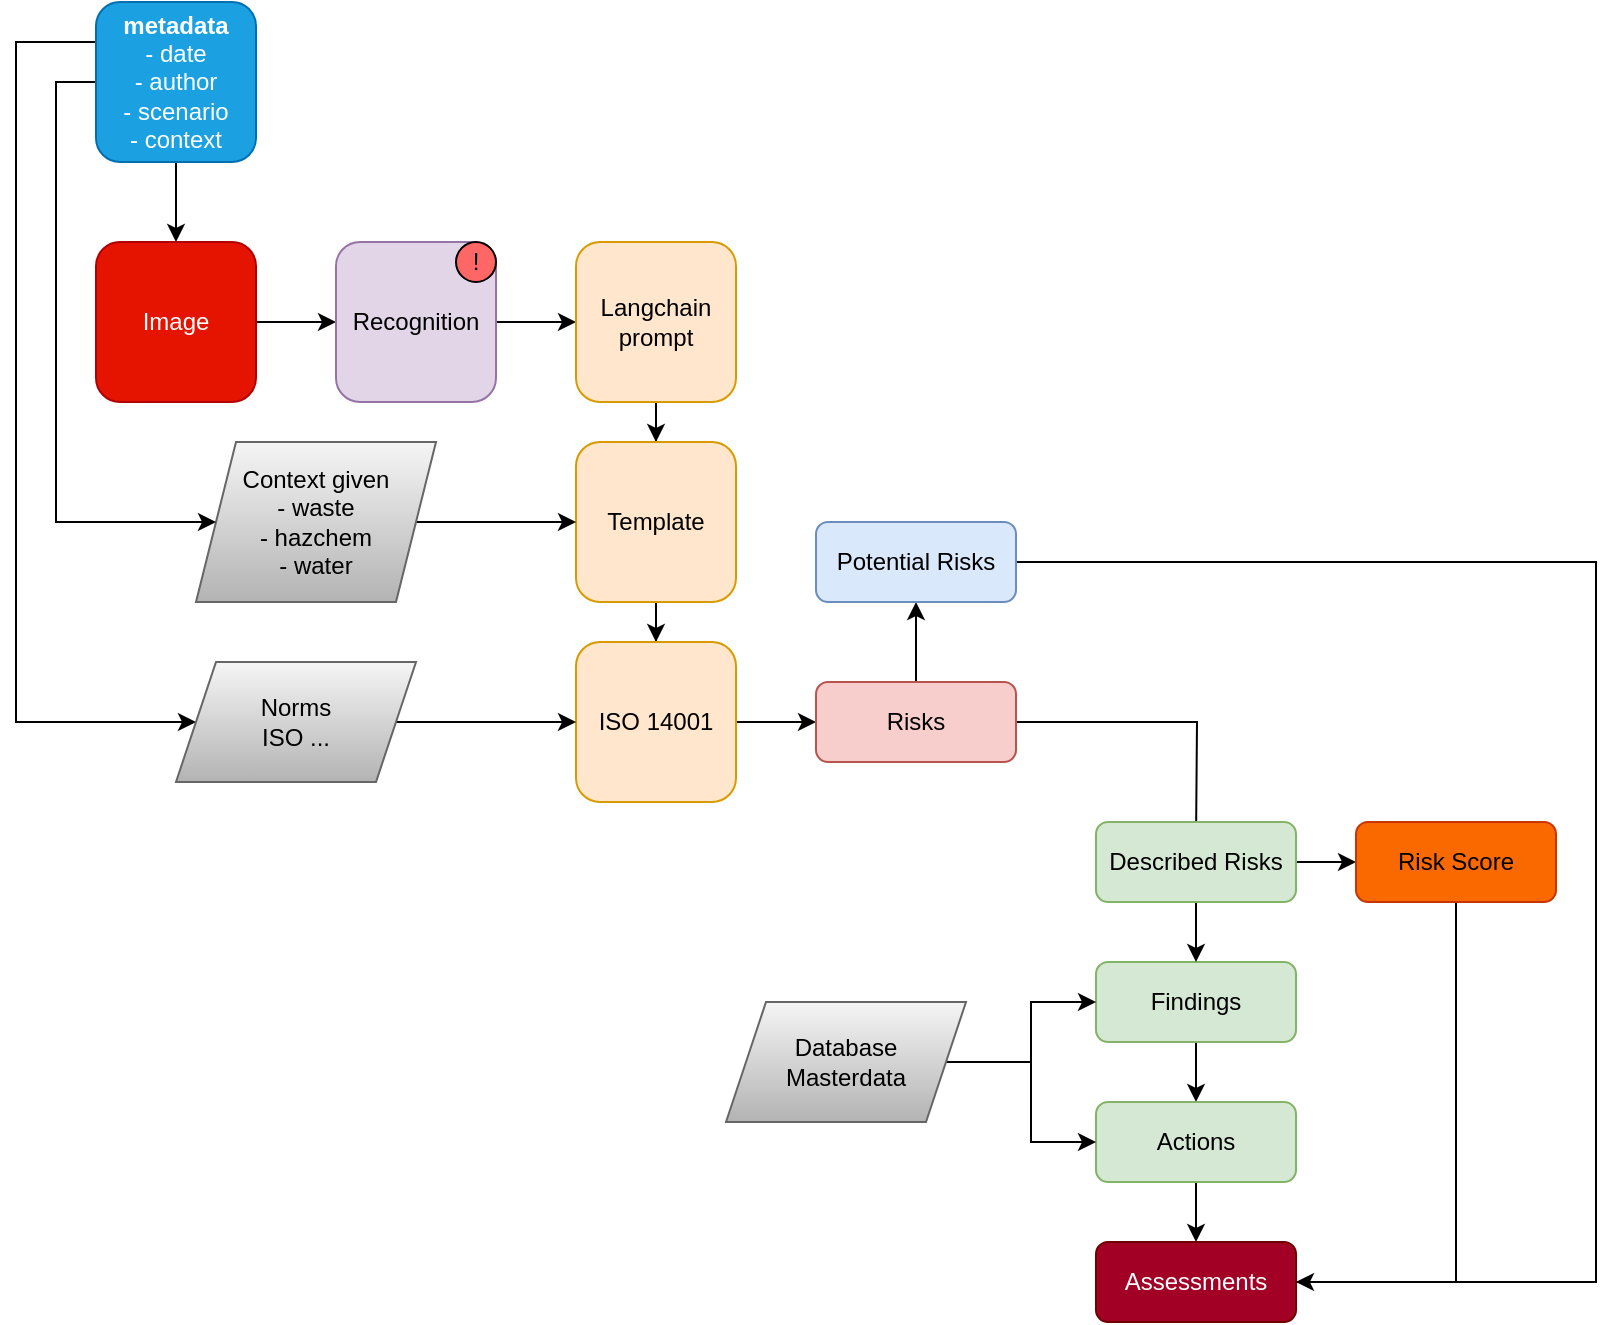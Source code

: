 <mxfile version="24.3.1" type="github">
  <diagram name="Page-1" id="k_aOBrfTD1fjt1JlveB1">
    <mxGraphModel dx="2864" dy="884" grid="1" gridSize="10" guides="1" tooltips="1" connect="1" arrows="1" fold="1" page="1" pageScale="1" pageWidth="850" pageHeight="1100" math="0" shadow="0">
      <root>
        <mxCell id="0" />
        <mxCell id="1" parent="0" />
        <mxCell id="f1cd0eRbfjragtLEMJ1P-14" value="" style="edgeStyle=orthogonalEdgeStyle;rounded=0;orthogonalLoop=1;jettySize=auto;html=1;" edge="1" parent="1" source="f1cd0eRbfjragtLEMJ1P-1" target="f1cd0eRbfjragtLEMJ1P-2">
          <mxGeometry relative="1" as="geometry" />
        </mxCell>
        <mxCell id="f1cd0eRbfjragtLEMJ1P-1" value="Image" style="whiteSpace=wrap;html=1;aspect=fixed;rounded=1;fillColor=#e51400;strokeColor=#B20000;fontColor=#ffffff;" vertex="1" parent="1">
          <mxGeometry x="40" y="120" width="80" height="80" as="geometry" />
        </mxCell>
        <mxCell id="f1cd0eRbfjragtLEMJ1P-15" value="" style="edgeStyle=orthogonalEdgeStyle;rounded=0;orthogonalLoop=1;jettySize=auto;html=1;" edge="1" parent="1" source="f1cd0eRbfjragtLEMJ1P-2" target="f1cd0eRbfjragtLEMJ1P-3">
          <mxGeometry relative="1" as="geometry" />
        </mxCell>
        <mxCell id="f1cd0eRbfjragtLEMJ1P-2" value="Recognition" style="whiteSpace=wrap;html=1;aspect=fixed;rounded=1;fillColor=#e1d5e7;strokeColor=#9673a6;" vertex="1" parent="1">
          <mxGeometry x="160" y="120" width="80" height="80" as="geometry" />
        </mxCell>
        <mxCell id="f1cd0eRbfjragtLEMJ1P-16" value="" style="edgeStyle=orthogonalEdgeStyle;rounded=0;orthogonalLoop=1;jettySize=auto;html=1;" edge="1" parent="1" source="f1cd0eRbfjragtLEMJ1P-3" target="f1cd0eRbfjragtLEMJ1P-4">
          <mxGeometry relative="1" as="geometry" />
        </mxCell>
        <mxCell id="f1cd0eRbfjragtLEMJ1P-3" value="Langchain prompt" style="whiteSpace=wrap;html=1;aspect=fixed;rounded=1;fillColor=#ffe6cc;strokeColor=#d79b00;" vertex="1" parent="1">
          <mxGeometry x="280" y="120" width="80" height="80" as="geometry" />
        </mxCell>
        <mxCell id="f1cd0eRbfjragtLEMJ1P-17" value="" style="edgeStyle=orthogonalEdgeStyle;rounded=0;orthogonalLoop=1;jettySize=auto;html=1;" edge="1" parent="1" source="f1cd0eRbfjragtLEMJ1P-4" target="f1cd0eRbfjragtLEMJ1P-5">
          <mxGeometry relative="1" as="geometry" />
        </mxCell>
        <mxCell id="f1cd0eRbfjragtLEMJ1P-4" value="Template" style="whiteSpace=wrap;html=1;aspect=fixed;rounded=1;fillColor=#ffe6cc;strokeColor=#d79b00;" vertex="1" parent="1">
          <mxGeometry x="280" y="220" width="80" height="80" as="geometry" />
        </mxCell>
        <mxCell id="f1cd0eRbfjragtLEMJ1P-18" style="edgeStyle=orthogonalEdgeStyle;rounded=0;orthogonalLoop=1;jettySize=auto;html=1;entryX=0;entryY=0.5;entryDx=0;entryDy=0;" edge="1" parent="1" source="f1cd0eRbfjragtLEMJ1P-5" target="f1cd0eRbfjragtLEMJ1P-8">
          <mxGeometry relative="1" as="geometry" />
        </mxCell>
        <mxCell id="f1cd0eRbfjragtLEMJ1P-5" value="ISO 14001" style="whiteSpace=wrap;html=1;aspect=fixed;rounded=1;fillColor=#ffe6cc;strokeColor=#d79b00;" vertex="1" parent="1">
          <mxGeometry x="280" y="320" width="80" height="80" as="geometry" />
        </mxCell>
        <mxCell id="f1cd0eRbfjragtLEMJ1P-19" value="" style="edgeStyle=orthogonalEdgeStyle;rounded=0;orthogonalLoop=1;jettySize=auto;html=1;" edge="1" parent="1" source="f1cd0eRbfjragtLEMJ1P-8" target="f1cd0eRbfjragtLEMJ1P-10">
          <mxGeometry relative="1" as="geometry" />
        </mxCell>
        <mxCell id="f1cd0eRbfjragtLEMJ1P-20" style="edgeStyle=orthogonalEdgeStyle;rounded=0;orthogonalLoop=1;jettySize=auto;html=1;" edge="1" parent="1" source="f1cd0eRbfjragtLEMJ1P-8">
          <mxGeometry relative="1" as="geometry">
            <mxPoint x="590" y="420" as="targetPoint" />
          </mxGeometry>
        </mxCell>
        <mxCell id="f1cd0eRbfjragtLEMJ1P-8" value="Risks" style="rounded=1;whiteSpace=wrap;html=1;fillColor=#f8cecc;strokeColor=#b85450;" vertex="1" parent="1">
          <mxGeometry x="400" y="340" width="100" height="40" as="geometry" />
        </mxCell>
        <mxCell id="f1cd0eRbfjragtLEMJ1P-29" value="" style="edgeStyle=orthogonalEdgeStyle;rounded=0;orthogonalLoop=1;jettySize=auto;html=1;" edge="1" parent="1" source="f1cd0eRbfjragtLEMJ1P-9" target="f1cd0eRbfjragtLEMJ1P-28">
          <mxGeometry relative="1" as="geometry" />
        </mxCell>
        <mxCell id="f1cd0eRbfjragtLEMJ1P-9" value="Findings" style="rounded=1;whiteSpace=wrap;html=1;fillColor=#d5e8d4;strokeColor=#82b366;" vertex="1" parent="1">
          <mxGeometry x="540" y="480" width="100" height="40" as="geometry" />
        </mxCell>
        <mxCell id="f1cd0eRbfjragtLEMJ1P-38" style="edgeStyle=orthogonalEdgeStyle;rounded=0;orthogonalLoop=1;jettySize=auto;html=1;entryX=0;entryY=0.5;entryDx=0;entryDy=0;" edge="1" parent="1" source="f1cd0eRbfjragtLEMJ1P-10" target="f1cd0eRbfjragtLEMJ1P-30">
          <mxGeometry relative="1" as="geometry">
            <Array as="points">
              <mxPoint x="790" y="280" />
              <mxPoint x="790" y="640" />
            </Array>
          </mxGeometry>
        </mxCell>
        <mxCell id="f1cd0eRbfjragtLEMJ1P-10" value="Potential Risks" style="rounded=1;whiteSpace=wrap;html=1;fillColor=#dae8fc;strokeColor=#6c8ebf;" vertex="1" parent="1">
          <mxGeometry x="400" y="260" width="100" height="40" as="geometry" />
        </mxCell>
        <mxCell id="f1cd0eRbfjragtLEMJ1P-13" value="" style="edgeStyle=orthogonalEdgeStyle;rounded=0;orthogonalLoop=1;jettySize=auto;html=1;" edge="1" parent="1" source="f1cd0eRbfjragtLEMJ1P-11" target="f1cd0eRbfjragtLEMJ1P-9">
          <mxGeometry relative="1" as="geometry" />
        </mxCell>
        <mxCell id="f1cd0eRbfjragtLEMJ1P-33" value="" style="edgeStyle=orthogonalEdgeStyle;rounded=0;orthogonalLoop=1;jettySize=auto;html=1;" edge="1" parent="1" source="f1cd0eRbfjragtLEMJ1P-11" target="f1cd0eRbfjragtLEMJ1P-32">
          <mxGeometry relative="1" as="geometry" />
        </mxCell>
        <mxCell id="f1cd0eRbfjragtLEMJ1P-11" value="Described Risks" style="rounded=1;whiteSpace=wrap;html=1;fillColor=#d5e8d4;strokeColor=#82b366;" vertex="1" parent="1">
          <mxGeometry x="540" y="410" width="100" height="40" as="geometry" />
        </mxCell>
        <mxCell id="f1cd0eRbfjragtLEMJ1P-23" style="edgeStyle=orthogonalEdgeStyle;rounded=0;orthogonalLoop=1;jettySize=auto;html=1;entryX=0;entryY=0.5;entryDx=0;entryDy=0;" edge="1" parent="1" source="f1cd0eRbfjragtLEMJ1P-22" target="f1cd0eRbfjragtLEMJ1P-4">
          <mxGeometry relative="1" as="geometry" />
        </mxCell>
        <mxCell id="f1cd0eRbfjragtLEMJ1P-22" value="Context given&lt;div&gt;- waste&lt;/div&gt;&lt;div&gt;- hazchem&lt;/div&gt;&lt;div&gt;- water&lt;/div&gt;" style="shape=parallelogram;perimeter=parallelogramPerimeter;whiteSpace=wrap;html=1;fixedSize=1;fillColor=#f5f5f5;gradientColor=#b3b3b3;strokeColor=#666666;" vertex="1" parent="1">
          <mxGeometry x="90" y="220" width="120" height="80" as="geometry" />
        </mxCell>
        <mxCell id="f1cd0eRbfjragtLEMJ1P-25" value="" style="edgeStyle=orthogonalEdgeStyle;rounded=0;orthogonalLoop=1;jettySize=auto;html=1;" edge="1" parent="1" source="f1cd0eRbfjragtLEMJ1P-24" target="f1cd0eRbfjragtLEMJ1P-1">
          <mxGeometry relative="1" as="geometry" />
        </mxCell>
        <mxCell id="f1cd0eRbfjragtLEMJ1P-41" style="edgeStyle=orthogonalEdgeStyle;rounded=0;orthogonalLoop=1;jettySize=auto;html=1;entryX=0;entryY=0.5;entryDx=0;entryDy=0;exitX=0;exitY=0.5;exitDx=0;exitDy=0;" edge="1" parent="1" source="f1cd0eRbfjragtLEMJ1P-24" target="f1cd0eRbfjragtLEMJ1P-22">
          <mxGeometry relative="1" as="geometry">
            <Array as="points">
              <mxPoint x="20" y="40" />
              <mxPoint x="20" y="260" />
            </Array>
          </mxGeometry>
        </mxCell>
        <mxCell id="f1cd0eRbfjragtLEMJ1P-42" style="edgeStyle=orthogonalEdgeStyle;rounded=0;orthogonalLoop=1;jettySize=auto;html=1;entryX=0;entryY=0.5;entryDx=0;entryDy=0;exitX=0;exitY=0.25;exitDx=0;exitDy=0;" edge="1" parent="1" source="f1cd0eRbfjragtLEMJ1P-24" target="f1cd0eRbfjragtLEMJ1P-26">
          <mxGeometry relative="1" as="geometry">
            <Array as="points">
              <mxPoint y="20" />
              <mxPoint y="360" />
            </Array>
          </mxGeometry>
        </mxCell>
        <mxCell id="f1cd0eRbfjragtLEMJ1P-24" value="&lt;b&gt;metadata&lt;/b&gt;&lt;div&gt;- date&lt;/div&gt;&lt;div&gt;- author&lt;/div&gt;&lt;div&gt;- scenario&lt;/div&gt;&lt;div&gt;- context&lt;/div&gt;" style="whiteSpace=wrap;html=1;aspect=fixed;rounded=1;fillColor=#1ba1e2;fontColor=#ffffff;strokeColor=#006EAF;" vertex="1" parent="1">
          <mxGeometry x="40" width="80" height="80" as="geometry" />
        </mxCell>
        <mxCell id="f1cd0eRbfjragtLEMJ1P-27" value="" style="edgeStyle=orthogonalEdgeStyle;rounded=0;orthogonalLoop=1;jettySize=auto;html=1;" edge="1" parent="1" source="f1cd0eRbfjragtLEMJ1P-26" target="f1cd0eRbfjragtLEMJ1P-5">
          <mxGeometry relative="1" as="geometry" />
        </mxCell>
        <mxCell id="f1cd0eRbfjragtLEMJ1P-26" value="Norms&lt;div&gt;ISO ...&lt;/div&gt;" style="shape=parallelogram;perimeter=parallelogramPerimeter;whiteSpace=wrap;html=1;fixedSize=1;fillColor=#f5f5f5;gradientColor=#b3b3b3;strokeColor=#666666;" vertex="1" parent="1">
          <mxGeometry x="80" y="330" width="120" height="60" as="geometry" />
        </mxCell>
        <mxCell id="f1cd0eRbfjragtLEMJ1P-31" value="" style="edgeStyle=orthogonalEdgeStyle;rounded=0;orthogonalLoop=1;jettySize=auto;html=1;" edge="1" parent="1" source="f1cd0eRbfjragtLEMJ1P-28" target="f1cd0eRbfjragtLEMJ1P-30">
          <mxGeometry relative="1" as="geometry" />
        </mxCell>
        <mxCell id="f1cd0eRbfjragtLEMJ1P-28" value="Actions" style="rounded=1;whiteSpace=wrap;html=1;fillColor=#d5e8d4;strokeColor=#82b366;" vertex="1" parent="1">
          <mxGeometry x="540" y="550" width="100" height="40" as="geometry" />
        </mxCell>
        <mxCell id="f1cd0eRbfjragtLEMJ1P-30" value="Assessments" style="rounded=1;whiteSpace=wrap;html=1;fillColor=#a20025;strokeColor=#6F0000;fontColor=#ffffff;" vertex="1" parent="1">
          <mxGeometry x="540" y="620" width="100" height="40" as="geometry" />
        </mxCell>
        <mxCell id="f1cd0eRbfjragtLEMJ1P-37" style="edgeStyle=orthogonalEdgeStyle;rounded=0;orthogonalLoop=1;jettySize=auto;html=1;entryX=1;entryY=0.5;entryDx=0;entryDy=0;exitX=0.5;exitY=1;exitDx=0;exitDy=0;" edge="1" parent="1" source="f1cd0eRbfjragtLEMJ1P-32" target="f1cd0eRbfjragtLEMJ1P-30">
          <mxGeometry relative="1" as="geometry" />
        </mxCell>
        <mxCell id="f1cd0eRbfjragtLEMJ1P-32" value="Risk Score" style="rounded=1;whiteSpace=wrap;html=1;fillColor=#fa6800;strokeColor=#C73500;fontColor=#000000;" vertex="1" parent="1">
          <mxGeometry x="670" y="410" width="100" height="40" as="geometry" />
        </mxCell>
        <mxCell id="f1cd0eRbfjragtLEMJ1P-35" value="" style="edgeStyle=orthogonalEdgeStyle;rounded=0;orthogonalLoop=1;jettySize=auto;html=1;" edge="1" parent="1" source="f1cd0eRbfjragtLEMJ1P-34" target="f1cd0eRbfjragtLEMJ1P-9">
          <mxGeometry relative="1" as="geometry" />
        </mxCell>
        <mxCell id="f1cd0eRbfjragtLEMJ1P-36" style="edgeStyle=orthogonalEdgeStyle;rounded=0;orthogonalLoop=1;jettySize=auto;html=1;entryX=0;entryY=0.5;entryDx=0;entryDy=0;" edge="1" parent="1" source="f1cd0eRbfjragtLEMJ1P-34" target="f1cd0eRbfjragtLEMJ1P-28">
          <mxGeometry relative="1" as="geometry" />
        </mxCell>
        <mxCell id="f1cd0eRbfjragtLEMJ1P-34" value="Database&lt;div&gt;Masterdata&lt;/div&gt;" style="shape=parallelogram;perimeter=parallelogramPerimeter;whiteSpace=wrap;html=1;fixedSize=1;fillColor=#f5f5f5;gradientColor=#b3b3b3;strokeColor=#666666;" vertex="1" parent="1">
          <mxGeometry x="355" y="500" width="120" height="60" as="geometry" />
        </mxCell>
        <mxCell id="f1cd0eRbfjragtLEMJ1P-39" value="!" style="ellipse;whiteSpace=wrap;html=1;aspect=fixed;fillColor=#FF6666;" vertex="1" parent="1">
          <mxGeometry x="220" y="120" width="20" height="20" as="geometry" />
        </mxCell>
      </root>
    </mxGraphModel>
  </diagram>
</mxfile>
